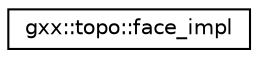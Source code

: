 digraph "Graphical Class Hierarchy"
{
  edge [fontname="Helvetica",fontsize="10",labelfontname="Helvetica",labelfontsize="10"];
  node [fontname="Helvetica",fontsize="10",shape=record];
  rankdir="LR";
  Node1 [label="gxx::topo::face_impl",height=0.2,width=0.4,color="black", fillcolor="white", style="filled",URL="$classgxx_1_1topo_1_1face__impl.html"];
}
